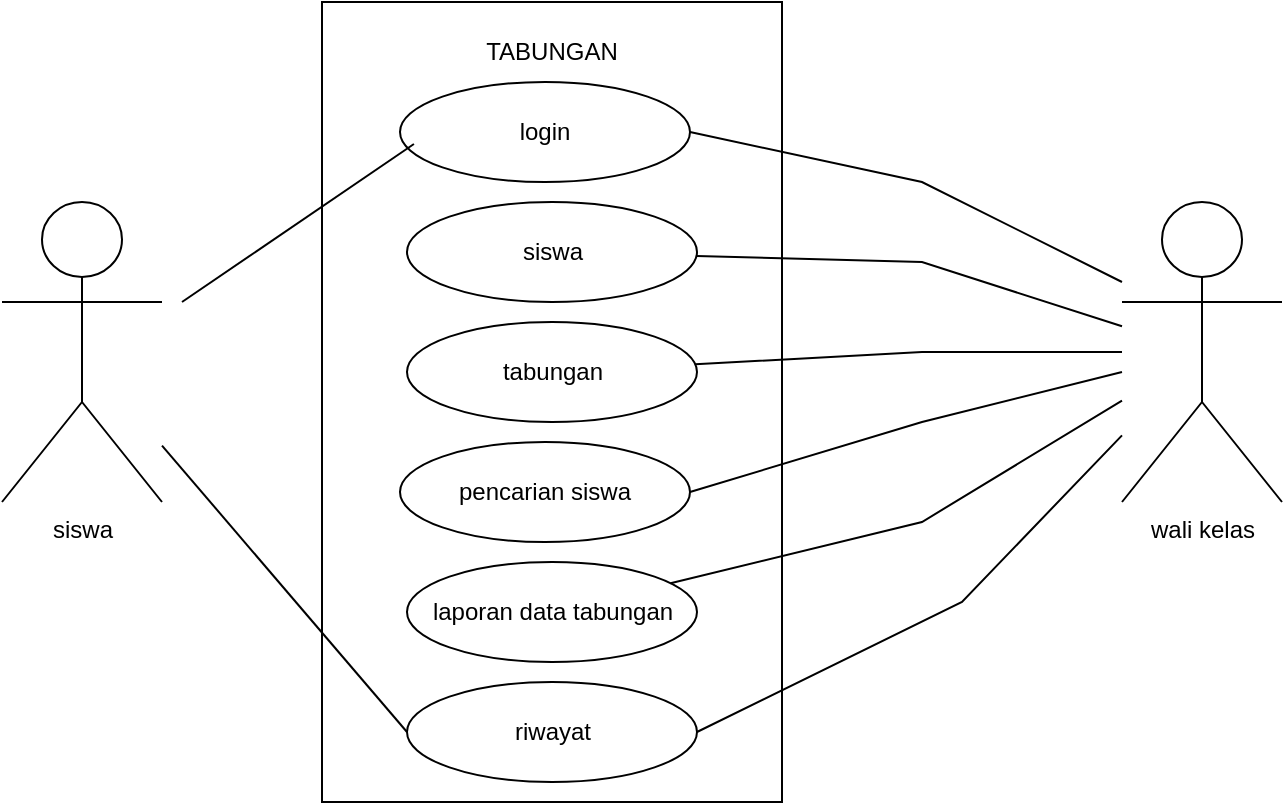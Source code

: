 <mxfile version="24.7.7">
  <diagram name="Halaman-1" id="RoWwhHXu08IC8iJnCEm0">
    <mxGraphModel dx="880" dy="426" grid="1" gridSize="10" guides="1" tooltips="1" connect="1" arrows="1" fold="1" page="1" pageScale="1" pageWidth="827" pageHeight="1169" math="0" shadow="0">
      <root>
        <mxCell id="0" />
        <mxCell id="1" parent="0" />
        <mxCell id="1VYzOXZbYCuGuA3opQZz-1" value="siswa&lt;div&gt;&lt;br&gt;&lt;/div&gt;" style="shape=umlActor;verticalLabelPosition=bottom;verticalAlign=top;html=1;outlineConnect=0;" vertex="1" parent="1">
          <mxGeometry x="70" y="160" width="80" height="150" as="geometry" />
        </mxCell>
        <mxCell id="1VYzOXZbYCuGuA3opQZz-2" value="" style="rounded=0;whiteSpace=wrap;html=1;" vertex="1" parent="1">
          <mxGeometry x="230" y="60" width="230" height="400" as="geometry" />
        </mxCell>
        <mxCell id="1VYzOXZbYCuGuA3opQZz-4" value="&lt;div&gt;wali kelas&lt;/div&gt;&lt;div&gt;&lt;br&gt;&lt;/div&gt;" style="shape=umlActor;verticalLabelPosition=bottom;verticalAlign=top;html=1;outlineConnect=0;" vertex="1" parent="1">
          <mxGeometry x="630" y="160" width="80" height="150" as="geometry" />
        </mxCell>
        <mxCell id="1VYzOXZbYCuGuA3opQZz-5" value="TABUNGAN" style="text;html=1;align=center;verticalAlign=middle;whiteSpace=wrap;rounded=0;" vertex="1" parent="1">
          <mxGeometry x="315" y="70" width="60" height="30" as="geometry" />
        </mxCell>
        <mxCell id="1VYzOXZbYCuGuA3opQZz-6" value="siswa" style="ellipse;whiteSpace=wrap;html=1;" vertex="1" parent="1">
          <mxGeometry x="272.5" y="160" width="145" height="50" as="geometry" />
        </mxCell>
        <mxCell id="1VYzOXZbYCuGuA3opQZz-14" value="tabungan" style="ellipse;whiteSpace=wrap;html=1;" vertex="1" parent="1">
          <mxGeometry x="272.5" y="220" width="145" height="50" as="geometry" />
        </mxCell>
        <mxCell id="1VYzOXZbYCuGuA3opQZz-15" value="laporan data tabungan" style="ellipse;whiteSpace=wrap;html=1;" vertex="1" parent="1">
          <mxGeometry x="272.5" y="340" width="145" height="50" as="geometry" />
        </mxCell>
        <mxCell id="1VYzOXZbYCuGuA3opQZz-16" value="riwayat" style="ellipse;whiteSpace=wrap;html=1;" vertex="1" parent="1">
          <mxGeometry x="272.5" y="400" width="145" height="50" as="geometry" />
        </mxCell>
        <mxCell id="1VYzOXZbYCuGuA3opQZz-20" value="" style="endArrow=none;html=1;rounded=0;entryX=0;entryY=0.5;entryDx=0;entryDy=0;" edge="1" parent="1" source="1VYzOXZbYCuGuA3opQZz-1" target="1VYzOXZbYCuGuA3opQZz-16">
          <mxGeometry width="50" height="50" relative="1" as="geometry">
            <mxPoint x="160" y="280" as="sourcePoint" />
            <mxPoint x="210" y="230" as="targetPoint" />
          </mxGeometry>
        </mxCell>
        <mxCell id="1VYzOXZbYCuGuA3opQZz-21" value="" style="endArrow=none;html=1;rounded=0;exitX=1;exitY=0.5;exitDx=0;exitDy=0;" edge="1" parent="1" source="1VYzOXZbYCuGuA3opQZz-16" target="1VYzOXZbYCuGuA3opQZz-4">
          <mxGeometry width="50" height="50" relative="1" as="geometry">
            <mxPoint x="500" y="310" as="sourcePoint" />
            <mxPoint x="550" y="260" as="targetPoint" />
            <Array as="points">
              <mxPoint x="550" y="360" />
            </Array>
          </mxGeometry>
        </mxCell>
        <mxCell id="1VYzOXZbYCuGuA3opQZz-23" value="" style="endArrow=none;html=1;rounded=0;" edge="1" parent="1" source="1VYzOXZbYCuGuA3opQZz-6" target="1VYzOXZbYCuGuA3opQZz-4">
          <mxGeometry width="50" height="50" relative="1" as="geometry">
            <mxPoint x="490" y="280" as="sourcePoint" />
            <mxPoint x="510" y="200" as="targetPoint" />
            <Array as="points">
              <mxPoint x="530" y="190" />
            </Array>
          </mxGeometry>
        </mxCell>
        <mxCell id="1VYzOXZbYCuGuA3opQZz-24" value="" style="endArrow=none;html=1;rounded=0;" edge="1" parent="1" source="1VYzOXZbYCuGuA3opQZz-15" target="1VYzOXZbYCuGuA3opQZz-4">
          <mxGeometry width="50" height="50" relative="1" as="geometry">
            <mxPoint x="490" y="340" as="sourcePoint" />
            <mxPoint x="540" y="290" as="targetPoint" />
            <Array as="points">
              <mxPoint x="530" y="320" />
            </Array>
          </mxGeometry>
        </mxCell>
        <mxCell id="1VYzOXZbYCuGuA3opQZz-25" value="pencarian siswa" style="ellipse;whiteSpace=wrap;html=1;" vertex="1" parent="1">
          <mxGeometry x="269" y="280" width="145" height="50" as="geometry" />
        </mxCell>
        <mxCell id="1VYzOXZbYCuGuA3opQZz-26" value="" style="endArrow=none;html=1;rounded=0;exitX=1;exitY=0.5;exitDx=0;exitDy=0;" edge="1" parent="1" source="1VYzOXZbYCuGuA3opQZz-25" target="1VYzOXZbYCuGuA3opQZz-4">
          <mxGeometry width="50" height="50" relative="1" as="geometry">
            <mxPoint x="500" y="290" as="sourcePoint" />
            <mxPoint x="510" y="250" as="targetPoint" />
            <Array as="points">
              <mxPoint x="530" y="270" />
            </Array>
          </mxGeometry>
        </mxCell>
        <mxCell id="1VYzOXZbYCuGuA3opQZz-27" value="" style="endArrow=none;html=1;rounded=0;" edge="1" parent="1" source="1VYzOXZbYCuGuA3opQZz-14" target="1VYzOXZbYCuGuA3opQZz-4">
          <mxGeometry width="50" height="50" relative="1" as="geometry">
            <mxPoint x="480" y="270" as="sourcePoint" />
            <mxPoint x="510" y="220" as="targetPoint" />
            <Array as="points">
              <mxPoint x="530" y="235" />
            </Array>
          </mxGeometry>
        </mxCell>
        <mxCell id="1VYzOXZbYCuGuA3opQZz-28" value="login" style="ellipse;whiteSpace=wrap;html=1;" vertex="1" parent="1">
          <mxGeometry x="269" y="100" width="145" height="50" as="geometry" />
        </mxCell>
        <mxCell id="1VYzOXZbYCuGuA3opQZz-29" value="" style="endArrow=none;html=1;rounded=0;entryX=0.048;entryY=0.62;entryDx=0;entryDy=0;entryPerimeter=0;" edge="1" parent="1" target="1VYzOXZbYCuGuA3opQZz-28">
          <mxGeometry width="50" height="50" relative="1" as="geometry">
            <mxPoint x="160" y="210" as="sourcePoint" />
            <mxPoint x="360" y="230" as="targetPoint" />
          </mxGeometry>
        </mxCell>
        <mxCell id="1VYzOXZbYCuGuA3opQZz-30" value="" style="endArrow=none;html=1;rounded=0;exitX=1;exitY=0.5;exitDx=0;exitDy=0;" edge="1" parent="1" source="1VYzOXZbYCuGuA3opQZz-28">
          <mxGeometry width="50" height="50" relative="1" as="geometry">
            <mxPoint x="580" y="250" as="sourcePoint" />
            <mxPoint x="630" y="200" as="targetPoint" />
            <Array as="points">
              <mxPoint x="530" y="150" />
            </Array>
          </mxGeometry>
        </mxCell>
      </root>
    </mxGraphModel>
  </diagram>
</mxfile>
